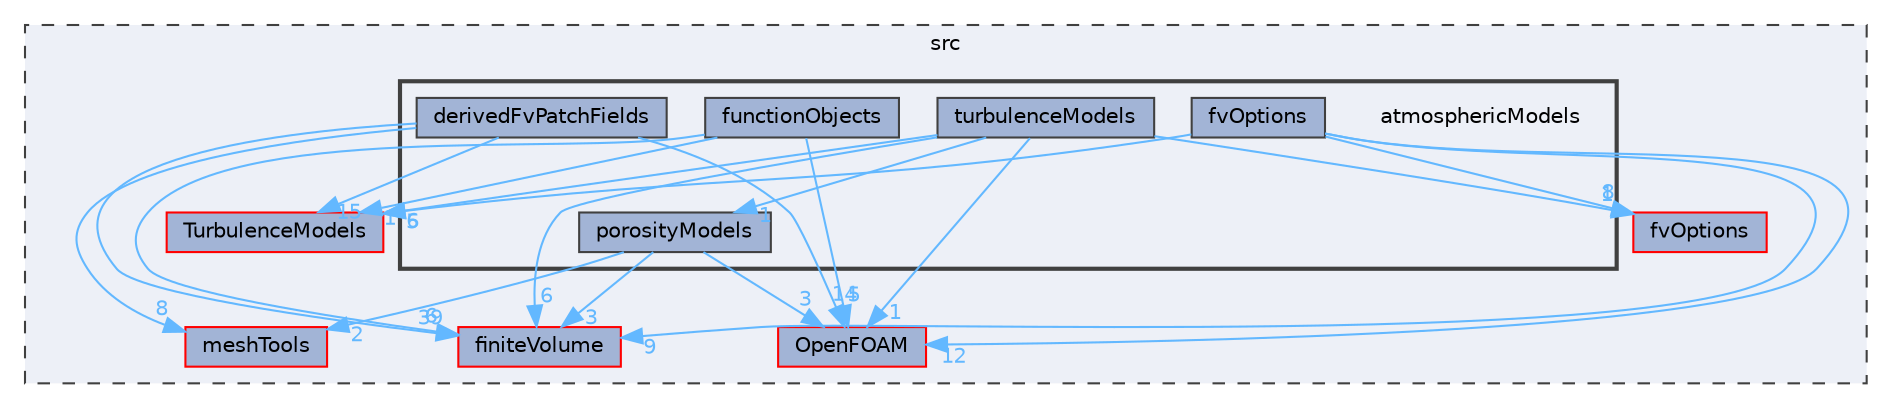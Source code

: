 digraph "src/atmosphericModels"
{
 // LATEX_PDF_SIZE
  bgcolor="transparent";
  edge [fontname=Helvetica,fontsize=10,labelfontname=Helvetica,labelfontsize=10];
  node [fontname=Helvetica,fontsize=10,shape=box,height=0.2,width=0.4];
  compound=true
  subgraph clusterdir_68267d1309a1af8e8297ef4c3efbcdba {
    graph [ bgcolor="#edf0f7", pencolor="grey25", label="src", fontname=Helvetica,fontsize=10 style="filled,dashed", URL="dir_68267d1309a1af8e8297ef4c3efbcdba.html",tooltip=""]
  dir_1eda626aeac0f0ad2848c36acaa5d501 [label="TurbulenceModels", fillcolor="#a2b4d6", color="red", style="filled", URL="dir_1eda626aeac0f0ad2848c36acaa5d501.html",tooltip=""];
  dir_3feeed9f14097927738cfbd9bcefd859 [label="fvOptions", fillcolor="#a2b4d6", color="red", style="filled", URL="dir_3feeed9f14097927738cfbd9bcefd859.html",tooltip=""];
  dir_9bd15774b555cf7259a6fa18f99fe99b [label="finiteVolume", fillcolor="#a2b4d6", color="red", style="filled", URL="dir_9bd15774b555cf7259a6fa18f99fe99b.html",tooltip=""];
  dir_ae30ad0bef50cf391b24c614251bb9fd [label="meshTools", fillcolor="#a2b4d6", color="red", style="filled", URL="dir_ae30ad0bef50cf391b24c614251bb9fd.html",tooltip=""];
  dir_c5473ff19b20e6ec4dfe5c310b3778a8 [label="OpenFOAM", fillcolor="#a2b4d6", color="red", style="filled", URL="dir_c5473ff19b20e6ec4dfe5c310b3778a8.html",tooltip=""];
  subgraph clusterdir_4a9baf6983ec67b07e9d3659c95a5fa6 {
    graph [ bgcolor="#edf0f7", pencolor="grey25", label="", fontname=Helvetica,fontsize=10 style="filled,bold", URL="dir_4a9baf6983ec67b07e9d3659c95a5fa6.html",tooltip=""]
    dir_4a9baf6983ec67b07e9d3659c95a5fa6 [shape=plaintext, label="atmosphericModels"];
  dir_e580a0489938542e853307e9226a419e [label="derivedFvPatchFields", fillcolor="#a2b4d6", color="grey25", style="filled", URL="dir_e580a0489938542e853307e9226a419e.html",tooltip=""];
  dir_8f37a49832bf207d6d078450f0d3d4fd [label="functionObjects", fillcolor="#a2b4d6", color="grey25", style="filled", URL="dir_8f37a49832bf207d6d078450f0d3d4fd.html",tooltip=""];
  dir_3f9f7635b36ac96a95536af06d50ee9a [label="fvOptions", fillcolor="#a2b4d6", color="grey25", style="filled", URL="dir_3f9f7635b36ac96a95536af06d50ee9a.html",tooltip=""];
  dir_73f7fd65ad0b49e2ce5fa7d967f92c63 [label="porosityModels", fillcolor="#a2b4d6", color="grey25", style="filled", URL="dir_73f7fd65ad0b49e2ce5fa7d967f92c63.html",tooltip=""];
  dir_fa55311652c36bee22a7f43e6569edd6 [label="turbulenceModels", fillcolor="#a2b4d6", color="grey25", style="filled", URL="dir_fa55311652c36bee22a7f43e6569edd6.html",tooltip=""];
  }
  }
  dir_e580a0489938542e853307e9226a419e->dir_1eda626aeac0f0ad2848c36acaa5d501 [headlabel="15", labeldistance=1.5 headhref="dir_000877_004143.html" href="dir_000877_004143.html" color="steelblue1" fontcolor="steelblue1"];
  dir_e580a0489938542e853307e9226a419e->dir_9bd15774b555cf7259a6fa18f99fe99b [headlabel="39", labeldistance=1.5 headhref="dir_000877_001387.html" href="dir_000877_001387.html" color="steelblue1" fontcolor="steelblue1"];
  dir_e580a0489938542e853307e9226a419e->dir_ae30ad0bef50cf391b24c614251bb9fd [headlabel="8", labeldistance=1.5 headhref="dir_000877_002382.html" href="dir_000877_002382.html" color="steelblue1" fontcolor="steelblue1"];
  dir_e580a0489938542e853307e9226a419e->dir_c5473ff19b20e6ec4dfe5c310b3778a8 [headlabel="14", labeldistance=1.5 headhref="dir_000877_002695.html" href="dir_000877_002695.html" color="steelblue1" fontcolor="steelblue1"];
  dir_8f37a49832bf207d6d078450f0d3d4fd->dir_9bd15774b555cf7259a6fa18f99fe99b [headlabel="6", labeldistance=1.5 headhref="dir_001517_001387.html" href="dir_001517_001387.html" color="steelblue1" fontcolor="steelblue1"];
  dir_8f37a49832bf207d6d078450f0d3d4fd->dir_c5473ff19b20e6ec4dfe5c310b3778a8 [headlabel="5", labeldistance=1.5 headhref="dir_001517_002695.html" href="dir_001517_002695.html" color="steelblue1" fontcolor="steelblue1"];
  dir_8f37a49832bf207d6d078450f0d3d4fd->dir_1eda626aeac0f0ad2848c36acaa5d501 [headlabel="1", labeldistance=1.5 headhref="dir_001517_004143.html" href="dir_001517_004143.html" color="steelblue1" fontcolor="steelblue1"];
  dir_3f9f7635b36ac96a95536af06d50ee9a->dir_1eda626aeac0f0ad2848c36acaa5d501 [headlabel="5", labeldistance=1.5 headhref="dir_001557_004143.html" href="dir_001557_004143.html" color="steelblue1" fontcolor="steelblue1"];
  dir_3f9f7635b36ac96a95536af06d50ee9a->dir_3feeed9f14097927738cfbd9bcefd859 [headlabel="8", labeldistance=1.5 headhref="dir_001557_001559.html" href="dir_001557_001559.html" color="steelblue1" fontcolor="steelblue1"];
  dir_3f9f7635b36ac96a95536af06d50ee9a->dir_9bd15774b555cf7259a6fa18f99fe99b [headlabel="9", labeldistance=1.5 headhref="dir_001557_001387.html" href="dir_001557_001387.html" color="steelblue1" fontcolor="steelblue1"];
  dir_3f9f7635b36ac96a95536af06d50ee9a->dir_c5473ff19b20e6ec4dfe5c310b3778a8 [headlabel="12", labeldistance=1.5 headhref="dir_001557_002695.html" href="dir_001557_002695.html" color="steelblue1" fontcolor="steelblue1"];
  dir_73f7fd65ad0b49e2ce5fa7d967f92c63->dir_c5473ff19b20e6ec4dfe5c310b3778a8 [headlabel="3", labeldistance=1.5 headhref="dir_003007_002695.html" href="dir_003007_002695.html" color="steelblue1" fontcolor="steelblue1"];
  dir_73f7fd65ad0b49e2ce5fa7d967f92c63->dir_9bd15774b555cf7259a6fa18f99fe99b [headlabel="3", labeldistance=1.5 headhref="dir_003007_001387.html" href="dir_003007_001387.html" color="steelblue1" fontcolor="steelblue1"];
  dir_73f7fd65ad0b49e2ce5fa7d967f92c63->dir_ae30ad0bef50cf391b24c614251bb9fd [headlabel="2", labeldistance=1.5 headhref="dir_003007_002382.html" href="dir_003007_002382.html" color="steelblue1" fontcolor="steelblue1"];
  dir_fa55311652c36bee22a7f43e6569edd6->dir_1eda626aeac0f0ad2848c36acaa5d501 [headlabel="6", labeldistance=1.5 headhref="dir_004141_004143.html" href="dir_004141_004143.html" color="steelblue1" fontcolor="steelblue1"];
  dir_fa55311652c36bee22a7f43e6569edd6->dir_3feeed9f14097927738cfbd9bcefd859 [headlabel="1", labeldistance=1.5 headhref="dir_004141_001559.html" href="dir_004141_001559.html" color="steelblue1" fontcolor="steelblue1"];
  dir_fa55311652c36bee22a7f43e6569edd6->dir_73f7fd65ad0b49e2ce5fa7d967f92c63 [headlabel="1", labeldistance=1.5 headhref="dir_004141_003007.html" href="dir_004141_003007.html" color="steelblue1" fontcolor="steelblue1"];
  dir_fa55311652c36bee22a7f43e6569edd6->dir_9bd15774b555cf7259a6fa18f99fe99b [headlabel="6", labeldistance=1.5 headhref="dir_004141_001387.html" href="dir_004141_001387.html" color="steelblue1" fontcolor="steelblue1"];
  dir_fa55311652c36bee22a7f43e6569edd6->dir_c5473ff19b20e6ec4dfe5c310b3778a8 [headlabel="1", labeldistance=1.5 headhref="dir_004141_002695.html" href="dir_004141_002695.html" color="steelblue1" fontcolor="steelblue1"];
}
